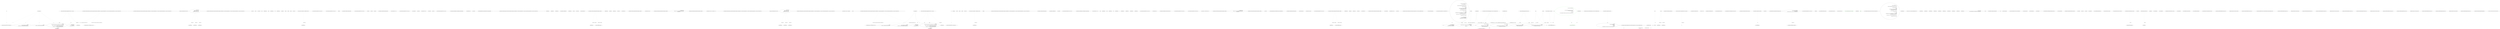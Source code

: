 digraph  {
n78 [label=pt, span=""];
n0 [cluster="CommandLine.Core.ValueMapper.MapValues(System.Collections.Generic.IEnumerable<CommandLine.Core.SpecificationProperty>, System.Collections.Generic.IEnumerable<string>, System.Func<System.Collections.Generic.IEnumerable<string>, System.Type, bool, CSharpx.Maybe<object>>)", label="Entry CommandLine.Core.ValueMapper.MapValues(System.Collections.Generic.IEnumerable<CommandLine.Core.SpecificationProperty>, System.Collections.Generic.IEnumerable<string>, System.Func<System.Collections.Generic.IEnumerable<string>, System.Type, bool, CSharpx.Maybe<object>>)", span="15-15"];
n1 [cluster="CommandLine.Core.ValueMapper.MapValues(System.Collections.Generic.IEnumerable<CommandLine.Core.SpecificationProperty>, System.Collections.Generic.IEnumerable<string>, System.Func<System.Collections.Generic.IEnumerable<string>, System.Type, bool, CSharpx.Maybe<object>>)", label="var propAndErrors = MapValuesImpl(specProps, values, converter)", span="20-20"];
n2 [cluster="CommandLine.Core.ValueMapper.MapValues(System.Collections.Generic.IEnumerable<CommandLine.Core.SpecificationProperty>, System.Collections.Generic.IEnumerable<string>, System.Func<System.Collections.Generic.IEnumerable<string>, System.Type, bool, CSharpx.Maybe<object>>)", label="return Result.Succeed(\r\n                propAndErrors.Select(pe => pe.Item1),\r\n                propAndErrors.Select(pe => pe.Item2)\r\n                    .OfType<Just<Error>>().Select(e => e.Value)\r\n                );", span="22-26"];
n4 [cluster="CommandLine.Core.ValueMapper.MapValuesImpl(System.Collections.Generic.IEnumerable<CommandLine.Core.SpecificationProperty>, System.Collections.Generic.IEnumerable<string>, System.Func<System.Collections.Generic.IEnumerable<string>, System.Type, bool, CSharpx.Maybe<object>>)", label="Entry CommandLine.Core.ValueMapper.MapValuesImpl(System.Collections.Generic.IEnumerable<CommandLine.Core.SpecificationProperty>, System.Collections.Generic.IEnumerable<string>, System.Func<System.Collections.Generic.IEnumerable<string>, System.Type, bool, CSharpx.Maybe<object>>)", span="29-29"];
n3 [cluster="CommandLine.Core.ValueMapper.MapValues(System.Collections.Generic.IEnumerable<CommandLine.Core.SpecificationProperty>, System.Collections.Generic.IEnumerable<string>, System.Func<System.Collections.Generic.IEnumerable<string>, System.Type, bool, CSharpx.Maybe<object>>)", label="Exit CommandLine.Core.ValueMapper.MapValues(System.Collections.Generic.IEnumerable<CommandLine.Core.SpecificationProperty>, System.Collections.Generic.IEnumerable<string>, System.Func<System.Collections.Generic.IEnumerable<string>, System.Type, bool, CSharpx.Maybe<object>>)", span="15-15"];
n5 [cluster="Unk.Select", label="Entry Unk.Select", span=""];
n6 [cluster="Unk.>", label="Entry Unk.>", span=""];
n7 [cluster="Unk.Succeed", label="Entry Unk.Succeed", span=""];
n8 [cluster="lambda expression", label="Entry lambda expression", span="23-23"];
n11 [cluster="lambda expression", label="Entry lambda expression", span="24-24"];
n14 [cluster="lambda expression", label="Entry lambda expression", span="25-25"];
n9 [cluster="lambda expression", label="pe.Item1", span="23-23"];
n10 [cluster="lambda expression", label="Exit lambda expression", span="23-23"];
n12 [cluster="lambda expression", label="pe.Item2", span="24-24"];
n13 [cluster="lambda expression", label="Exit lambda expression", span="24-24"];
n15 [cluster="lambda expression", label="e.Value", span="25-25"];
n16 [cluster="lambda expression", label="Exit lambda expression", span="25-25"];
n17 [cluster="CommandLine.Core.ValueMapper.MapValuesImpl(System.Collections.Generic.IEnumerable<CommandLine.Core.SpecificationProperty>, System.Collections.Generic.IEnumerable<string>, System.Func<System.Collections.Generic.IEnumerable<string>, System.Type, bool, CSharpx.Maybe<object>>)", label="specProps.Empty()", span="34-34"];
n18 [cluster="CommandLine.Core.ValueMapper.MapValuesImpl(System.Collections.Generic.IEnumerable<CommandLine.Core.SpecificationProperty>, System.Collections.Generic.IEnumerable<string>, System.Func<System.Collections.Generic.IEnumerable<string>, System.Type, bool, CSharpx.Maybe<object>>)", label="yield break;", span="36-36"];
n22 [cluster="CommandLine.Core.ValueMapper.MapValuesImpl(System.Collections.Generic.IEnumerable<CommandLine.Core.SpecificationProperty>, System.Collections.Generic.IEnumerable<string>, System.Func<System.Collections.Generic.IEnumerable<string>, System.Type, bool, CSharpx.Maybe<object>>)", label="yield return\r\n                    Tuple.Create(pt, pt.Specification.MakeErrorInCaseOfMinConstraint());", span="42-43"];
n23 [cluster="CommandLine.Core.ValueMapper.MapValuesImpl(System.Collections.Generic.IEnumerable<CommandLine.Core.SpecificationProperty>, System.Collections.Generic.IEnumerable<string>, System.Func<System.Collections.Generic.IEnumerable<string>, System.Type, bool, CSharpx.Maybe<object>>)", label="yield break;", span="44-44"];
n26 [cluster="CommandLine.Core.ValueMapper.MapValuesImpl(System.Collections.Generic.IEnumerable<CommandLine.Core.SpecificationProperty>, System.Collections.Generic.IEnumerable<string>, System.Func<System.Collections.Generic.IEnumerable<string>, System.Type, bool, CSharpx.Maybe<object>>)", label="yield return\r\n                    Tuple.Create<SpecificationProperty, Maybe<Error>>(\r\n                        pt, Maybe.Just<Error>(new SequenceOutOfRangeError(NameInfo.EmptyName)));", span="52-54"];
n27 [cluster="CommandLine.Core.ValueMapper.MapValuesImpl(System.Collections.Generic.IEnumerable<CommandLine.Core.SpecificationProperty>, System.Collections.Generic.IEnumerable<string>, System.Func<System.Collections.Generic.IEnumerable<string>, System.Type, bool, CSharpx.Maybe<object>>)", label="yield break;", span="55-55"];
n28 [cluster="CommandLine.Core.ValueMapper.MapValuesImpl(System.Collections.Generic.IEnumerable<CommandLine.Core.SpecificationProperty>, System.Collections.Generic.IEnumerable<string>, System.Func<System.Collections.Generic.IEnumerable<string>, System.Type, bool, CSharpx.Maybe<object>>)", label="yield return\r\n                converter(taken, pt.Property.PropertyType, pt.Specification.TargetType != TargetType.Sequence)\r\n                    .Return(\r\n                        converted => Tuple.Create(pt.WithValue(Maybe.Just(converted)), Maybe.Nothing<Error>()),\r\n                        Tuple.Create<SpecificationProperty, Maybe<Error>>(\r\n                            pt, Maybe.Just<Error>(new BadFormatConversionError(NameInfo.EmptyName))));", span="58-63"];
n30 [cluster="CommandLine.Core.ValueMapper.MapValuesImpl(System.Collections.Generic.IEnumerable<CommandLine.Core.SpecificationProperty>, System.Collections.Generic.IEnumerable<string>, System.Func<System.Collections.Generic.IEnumerable<string>, System.Type, bool, CSharpx.Maybe<object>>)", label="yield return value;", span="67-67"];
n19 [cluster="CommandLine.Core.ValueMapper.MapValuesImpl(System.Collections.Generic.IEnumerable<CommandLine.Core.SpecificationProperty>, System.Collections.Generic.IEnumerable<string>, System.Func<System.Collections.Generic.IEnumerable<string>, System.Type, bool, CSharpx.Maybe<object>>)", label="var pt = specProps.First()", span="38-38"];
n20 [cluster="CommandLine.Core.ValueMapper.MapValuesImpl(System.Collections.Generic.IEnumerable<CommandLine.Core.SpecificationProperty>, System.Collections.Generic.IEnumerable<string>, System.Func<System.Collections.Generic.IEnumerable<string>, System.Type, bool, CSharpx.Maybe<object>>)", label="var taken = values.Take(pt.Specification.CountOfMaxNumberOfValues().Return(n => n, values.Count()))", span="39-39"];
n24 [cluster="CommandLine.Core.ValueMapper.MapValuesImpl(System.Collections.Generic.IEnumerable<CommandLine.Core.SpecificationProperty>, System.Collections.Generic.IEnumerable<string>, System.Func<System.Collections.Generic.IEnumerable<string>, System.Type, bool, CSharpx.Maybe<object>>)", label="var next = specProps.Skip(1).FirstOrDefault(s => s.Specification.IsValue()).ToMaybe()", span="47-47"];
n25 [cluster="CommandLine.Core.ValueMapper.MapValuesImpl(System.Collections.Generic.IEnumerable<CommandLine.Core.SpecificationProperty>, System.Collections.Generic.IEnumerable<string>, System.Func<System.Collections.Generic.IEnumerable<string>, System.Type, bool, CSharpx.Maybe<object>>)", label="pt.Specification.Max.IsJust()\r\n                && next.IsNothing()\r\n                && values.Skip(taken.Count()).Any()", span="48-50"];
n29 [cluster="CommandLine.Core.ValueMapper.MapValuesImpl(System.Collections.Generic.IEnumerable<CommandLine.Core.SpecificationProperty>, System.Collections.Generic.IEnumerable<string>, System.Func<System.Collections.Generic.IEnumerable<string>, System.Type, bool, CSharpx.Maybe<object>>)", label="MapValuesImpl(specProps.Skip(1), values.Skip(taken.Count()), converter)", span="65-65"];
n32 [cluster="System.Collections.Generic.IEnumerable<TSource>.Empty<TSource>()", label="Entry System.Collections.Generic.IEnumerable<TSource>.Empty<TSource>()", span="31-31"];
n33 [cluster="System.Collections.Generic.IEnumerable<TSource>.First<TSource>()", label="Entry System.Collections.Generic.IEnumerable<TSource>.First<TSource>()", span="0-0"];
n60 [cluster="lambda expression", label="Tuple.Create(pt.WithValue(Maybe.Just(converted)), Maybe.Nothing<Error>())", span="61-61"];
n21 [cluster="CommandLine.Core.ValueMapper.MapValuesImpl(System.Collections.Generic.IEnumerable<CommandLine.Core.SpecificationProperty>, System.Collections.Generic.IEnumerable<string>, System.Func<System.Collections.Generic.IEnumerable<string>, System.Type, bool, CSharpx.Maybe<object>>)", label="taken.Empty()", span="40-40"];
n34 [cluster="CommandLine.Core.Specification.CountOfMaxNumberOfValues()", label="Entry CommandLine.Core.Specification.CountOfMaxNumberOfValues()", span="71-71"];
n35 [cluster="System.Collections.Generic.IEnumerable<TSource>.Count<TSource>()", label="Entry System.Collections.Generic.IEnumerable<TSource>.Count<TSource>()", span="0-0"];
n36 [cluster="Unk.Return", label="Entry Unk.Return", span=""];
n37 [cluster="Unk.Take", label="Entry Unk.Take", span=""];
n52 [cluster="lambda expression", label="Entry lambda expression", span="39-39"];
n38 [cluster="Unk.Empty", label="Entry Unk.Empty", span=""];
n39 [cluster="CommandLine.Core.Specification.MakeErrorInCaseOfMinConstraint()", label="Entry CommandLine.Core.Specification.MakeErrorInCaseOfMinConstraint()", span="87-87"];
n40 [cluster="System.Tuple.Create<T1, T2>(T1, T2)", label="Entry System.Tuple.Create<T1, T2>(T1, T2)", span="0-0"];
n41 [cluster="System.Collections.Generic.IEnumerable<TSource>.Skip<TSource>(int)", label="Entry System.Collections.Generic.IEnumerable<TSource>.Skip<TSource>(int)", span="0-0"];
n42 [cluster="Unk.FirstOrDefault", label="Entry Unk.FirstOrDefault", span=""];
n43 [cluster="Unk.ToMaybe", label="Entry Unk.ToMaybe", span=""];
n55 [cluster="lambda expression", label="Entry lambda expression", span="47-47"];
n44 [cluster="CSharpx.Maybe<T>.IsJust<T>()", label="Entry CSharpx.Maybe<T>.IsJust<T>()", span="326-326"];
n45 [cluster="Unk.IsNothing", label="Entry Unk.IsNothing", span=""];
n46 [cluster="Unk.Count", label="Entry Unk.Count", span=""];
n47 [cluster="System.Collections.Generic.IEnumerable<TSource>.Any<TSource>()", label="Entry System.Collections.Generic.IEnumerable<TSource>.Any<TSource>()", span="0-0"];
n48 [cluster="CommandLine.SequenceOutOfRangeError.SequenceOutOfRangeError(CommandLine.NameInfo)", label="Entry CommandLine.SequenceOutOfRangeError.SequenceOutOfRangeError(CommandLine.NameInfo)", span="360-360"];
n49 [cluster="CSharpx.Maybe.Just<T>(T)", label="Entry CSharpx.Maybe.Just<T>(T)", span="124-124"];
n50 [cluster="Unk.converter", label="Entry Unk.converter", span=""];
n51 [cluster="CommandLine.BadFormatConversionError.BadFormatConversionError(CommandLine.NameInfo)", label="Entry CommandLine.BadFormatConversionError.BadFormatConversionError(CommandLine.NameInfo)", span="349-349"];
n59 [cluster="lambda expression", label="Entry lambda expression", span="61-61"];
n31 [cluster="CommandLine.Core.ValueMapper.MapValuesImpl(System.Collections.Generic.IEnumerable<CommandLine.Core.SpecificationProperty>, System.Collections.Generic.IEnumerable<string>, System.Func<System.Collections.Generic.IEnumerable<string>, System.Type, bool, CSharpx.Maybe<object>>)", label="Exit CommandLine.Core.ValueMapper.MapValuesImpl(System.Collections.Generic.IEnumerable<CommandLine.Core.SpecificationProperty>, System.Collections.Generic.IEnumerable<string>, System.Func<System.Collections.Generic.IEnumerable<string>, System.Type, bool, CSharpx.Maybe<object>>)", span="29-29"];
n53 [cluster="lambda expression", label=n, span="39-39"];
n54 [cluster="lambda expression", label="Exit lambda expression", span="39-39"];
n56 [cluster="lambda expression", label="s.Specification.IsValue()", span="47-47"];
n57 [cluster="lambda expression", label="Exit lambda expression", span="47-47"];
n58 [cluster="CommandLine.Core.Specification.IsValue()", label="Entry CommandLine.Core.Specification.IsValue()", span="15-15"];
n61 [cluster="lambda expression", label="Exit lambda expression", span="61-61"];
n62 [cluster="Unk.Just", label="Entry Unk.Just", span=""];
n63 [cluster="Unk.WithValue", label="Entry Unk.WithValue", span=""];
n64 [cluster="CSharpx.Maybe.Nothing<T>()", label="Entry CSharpx.Maybe.Nothing<T>()", span="116-116"];
n65 [cluster="CommandLine.Core.ValueMapper.CountOfMaxNumberOfValues(CommandLine.Core.Specification)", label="Entry CommandLine.Core.ValueMapper.CountOfMaxNumberOfValues(CommandLine.Core.Specification)", span="71-71"];
n66 [cluster="CommandLine.Core.ValueMapper.CountOfMaxNumberOfValues(CommandLine.Core.Specification)", label="specification.TargetType", span="73-73"];
n70 [cluster="CommandLine.Core.ValueMapper.CountOfMaxNumberOfValues(CommandLine.Core.Specification)", label="specification.Max.IsJust()", span="78-78"];
n71 [cluster="CommandLine.Core.ValueMapper.CountOfMaxNumberOfValues(CommandLine.Core.Specification)", label="return Maybe.Just(specification.Max.FromJust());", span="80-80"];
n67 [cluster="CommandLine.Core.ValueMapper.CountOfMaxNumberOfValues(CommandLine.Core.Specification)", label="TargetType.Scalar", span="75-75"];
n69 [cluster="CommandLine.Core.ValueMapper.CountOfMaxNumberOfValues(CommandLine.Core.Specification)", label="TargetType.Sequence", span="77-77"];
n68 [cluster="CommandLine.Core.ValueMapper.CountOfMaxNumberOfValues(CommandLine.Core.Specification)", label="return Maybe.Just(1);", span="76-76"];
n72 [cluster="CommandLine.Core.ValueMapper.CountOfMaxNumberOfValues(CommandLine.Core.Specification)", label="return Maybe.Nothing<int>();", span="84-84"];
n73 [cluster="CommandLine.Core.ValueMapper.CountOfMaxNumberOfValues(CommandLine.Core.Specification)", label="Exit CommandLine.Core.ValueMapper.CountOfMaxNumberOfValues(CommandLine.Core.Specification)", span="71-71"];
n74 [cluster="CSharpx.Maybe<T>.FromJust<T>()", label="Entry CSharpx.Maybe<T>.FromJust<T>()", span="342-342"];
n75 [cluster="CommandLine.Core.ValueMapper.MakeErrorInCaseOfMinConstraint(CommandLine.Core.Specification)", label="Entry CommandLine.Core.ValueMapper.MakeErrorInCaseOfMinConstraint(CommandLine.Core.Specification)", span="87-87"];
n76 [cluster="CommandLine.Core.ValueMapper.MakeErrorInCaseOfMinConstraint(CommandLine.Core.Specification)", label="return specification.Min.IsJust()\r\n                ? Maybe.Just<Error>(new SequenceOutOfRangeError(NameInfo.EmptyName))\r\n                : Maybe.Nothing<Error>();", span="89-91"];
n77 [cluster="CommandLine.Core.ValueMapper.MakeErrorInCaseOfMinConstraint(CommandLine.Core.Specification)", label="Exit CommandLine.Core.ValueMapper.MakeErrorInCaseOfMinConstraint(CommandLine.Core.Specification)", span="87-87"];
m0_36 [cluster="CSharpx.Maybe<T1>.Return<T1, T2>(System.Func<T1, T2>, T2)", file="InstanceBuilderTests.cs", label="Entry CSharpx.Maybe<T1>.Return<T1, T2>(System.Func<T1, T2>, T2)", span="126-126"];
m0_0 [cluster="CommandLine.Core.ValueMapper.MapValues(System.Collections.Generic.IEnumerable<CommandLine.Core.SpecificationProperty>, System.Collections.Generic.IEnumerable<string>, System.Func<System.Collections.Generic.IEnumerable<string>, System.Type, bool, CSharpx.Maybe<object>>)", file="InstanceBuilderTests.cs", label="Entry CommandLine.Core.ValueMapper.MapValues(System.Collections.Generic.IEnumerable<CommandLine.Core.SpecificationProperty>, System.Collections.Generic.IEnumerable<string>, System.Func<System.Collections.Generic.IEnumerable<string>, System.Type, bool, CSharpx.Maybe<object>>)", span="15-15"];
m0_1 [cluster="CommandLine.Core.ValueMapper.MapValues(System.Collections.Generic.IEnumerable<CommandLine.Core.SpecificationProperty>, System.Collections.Generic.IEnumerable<string>, System.Func<System.Collections.Generic.IEnumerable<string>, System.Type, bool, CSharpx.Maybe<object>>)", file="InstanceBuilderTests.cs", label="var propAndErrors = MapValuesImpl(specProps, values, converter)", span="20-20"];
m0_2 [cluster="CommandLine.Core.ValueMapper.MapValues(System.Collections.Generic.IEnumerable<CommandLine.Core.SpecificationProperty>, System.Collections.Generic.IEnumerable<string>, System.Func<System.Collections.Generic.IEnumerable<string>, System.Type, bool, CSharpx.Maybe<object>>)", file="InstanceBuilderTests.cs", label="return Result.Succeed(\r\n                propAndErrors.Select(pe => pe.Item1),\r\n                propAndErrors.Select(pe => pe.Item2)\r\n                    .OfType<Just<Error>>().Select(e => e.Value)\r\n                );", span="22-26"];
m0_3 [cluster="CommandLine.Core.ValueMapper.MapValues(System.Collections.Generic.IEnumerable<CommandLine.Core.SpecificationProperty>, System.Collections.Generic.IEnumerable<string>, System.Func<System.Collections.Generic.IEnumerable<string>, System.Type, bool, CSharpx.Maybe<object>>)", file="InstanceBuilderTests.cs", label="Exit CommandLine.Core.ValueMapper.MapValues(System.Collections.Generic.IEnumerable<CommandLine.Core.SpecificationProperty>, System.Collections.Generic.IEnumerable<string>, System.Func<System.Collections.Generic.IEnumerable<string>, System.Type, bool, CSharpx.Maybe<object>>)", span="15-15"];
m0_71 [cluster="CSharpx.Maybe<T>.FromJust<T>(System.Exception)", file="InstanceBuilderTests.cs", label="Entry CSharpx.Maybe<T>.FromJust<T>(System.Exception)", span="160-160"];
m0_6 [cluster="Unk.>", file="InstanceBuilderTests.cs", label="Entry Unk.>", span=""];
m0_4 [cluster="CommandLine.Core.ValueMapper.MapValuesImpl(System.Collections.Generic.IEnumerable<CommandLine.Core.SpecificationProperty>, System.Collections.Generic.IEnumerable<string>, System.Func<System.Collections.Generic.IEnumerable<string>, System.Type, bool, CSharpx.Maybe<object>>)", file="InstanceBuilderTests.cs", label="Entry CommandLine.Core.ValueMapper.MapValuesImpl(System.Collections.Generic.IEnumerable<CommandLine.Core.SpecificationProperty>, System.Collections.Generic.IEnumerable<string>, System.Func<System.Collections.Generic.IEnumerable<string>, System.Type, bool, CSharpx.Maybe<object>>)", span="29-29"];
m0_17 [cluster="CommandLine.Core.ValueMapper.MapValuesImpl(System.Collections.Generic.IEnumerable<CommandLine.Core.SpecificationProperty>, System.Collections.Generic.IEnumerable<string>, System.Func<System.Collections.Generic.IEnumerable<string>, System.Type, bool, CSharpx.Maybe<object>>)", file="InstanceBuilderTests.cs", label="specProps.Empty()", span="34-34"];
m0_18 [cluster="CommandLine.Core.ValueMapper.MapValuesImpl(System.Collections.Generic.IEnumerable<CommandLine.Core.SpecificationProperty>, System.Collections.Generic.IEnumerable<string>, System.Func<System.Collections.Generic.IEnumerable<string>, System.Type, bool, CSharpx.Maybe<object>>)", file="InstanceBuilderTests.cs", label="yield break;", span="36-36"];
m0_22 [cluster="CommandLine.Core.ValueMapper.MapValuesImpl(System.Collections.Generic.IEnumerable<CommandLine.Core.SpecificationProperty>, System.Collections.Generic.IEnumerable<string>, System.Func<System.Collections.Generic.IEnumerable<string>, System.Type, bool, CSharpx.Maybe<object>>)", file="InstanceBuilderTests.cs", label="yield return\r\n                    Tuple.Create(pt, pt.Specification.MakeErrorInCaseOfMinConstraint());", span="42-43"];
m0_23 [cluster="CommandLine.Core.ValueMapper.MapValuesImpl(System.Collections.Generic.IEnumerable<CommandLine.Core.SpecificationProperty>, System.Collections.Generic.IEnumerable<string>, System.Func<System.Collections.Generic.IEnumerable<string>, System.Type, bool, CSharpx.Maybe<object>>)", file="InstanceBuilderTests.cs", label="yield break;", span="44-44"];
m0_26 [cluster="CommandLine.Core.ValueMapper.MapValuesImpl(System.Collections.Generic.IEnumerable<CommandLine.Core.SpecificationProperty>, System.Collections.Generic.IEnumerable<string>, System.Func<System.Collections.Generic.IEnumerable<string>, System.Type, bool, CSharpx.Maybe<object>>)", file="InstanceBuilderTests.cs", label="yield return\r\n                    Tuple.Create<SpecificationProperty, Maybe<Error>>(\r\n                        pt, Maybe.Just<Error>(new SequenceOutOfRangeError(NameInfo.EmptyName)));", span="52-54"];
m0_27 [cluster="CommandLine.Core.ValueMapper.MapValuesImpl(System.Collections.Generic.IEnumerable<CommandLine.Core.SpecificationProperty>, System.Collections.Generic.IEnumerable<string>, System.Func<System.Collections.Generic.IEnumerable<string>, System.Type, bool, CSharpx.Maybe<object>>)", file="InstanceBuilderTests.cs", label="yield break;", span="55-55"];
m0_28 [cluster="CommandLine.Core.ValueMapper.MapValuesImpl(System.Collections.Generic.IEnumerable<CommandLine.Core.SpecificationProperty>, System.Collections.Generic.IEnumerable<string>, System.Func<System.Collections.Generic.IEnumerable<string>, System.Type, bool, CSharpx.Maybe<object>>)", file="InstanceBuilderTests.cs", label="yield return\r\n                converter(taken, pt.Property.PropertyType, pt.Specification.TargetType != TargetType.Sequence)\r\n                    .Return(\r\n                        converted => Tuple.Create(pt.WithValue(Maybe.Just(converted)), Maybe.Nothing<Error>()),\r\n                        Tuple.Create<SpecificationProperty, Maybe<Error>>(\r\n                            pt, Maybe.Just<Error>(new BadFormatConversionError(NameInfo.EmptyName))));", span="58-63"];
m0_30 [cluster="CommandLine.Core.ValueMapper.MapValuesImpl(System.Collections.Generic.IEnumerable<CommandLine.Core.SpecificationProperty>, System.Collections.Generic.IEnumerable<string>, System.Func<System.Collections.Generic.IEnumerable<string>, System.Type, bool, CSharpx.Maybe<object>>)", file="InstanceBuilderTests.cs", label="yield return value;", span="67-67"];
m0_19 [cluster="CommandLine.Core.ValueMapper.MapValuesImpl(System.Collections.Generic.IEnumerable<CommandLine.Core.SpecificationProperty>, System.Collections.Generic.IEnumerable<string>, System.Func<System.Collections.Generic.IEnumerable<string>, System.Type, bool, CSharpx.Maybe<object>>)", file="InstanceBuilderTests.cs", label="var pt = specProps.First()", span="38-38"];
m0_20 [cluster="CommandLine.Core.ValueMapper.MapValuesImpl(System.Collections.Generic.IEnumerable<CommandLine.Core.SpecificationProperty>, System.Collections.Generic.IEnumerable<string>, System.Func<System.Collections.Generic.IEnumerable<string>, System.Type, bool, CSharpx.Maybe<object>>)", file="InstanceBuilderTests.cs", label="var taken = values.Take(pt.Specification.CountOfMaxNumberOfValues().Return(n => n, values.Count()))", span="39-39"];
m0_24 [cluster="CommandLine.Core.ValueMapper.MapValuesImpl(System.Collections.Generic.IEnumerable<CommandLine.Core.SpecificationProperty>, System.Collections.Generic.IEnumerable<string>, System.Func<System.Collections.Generic.IEnumerable<string>, System.Type, bool, CSharpx.Maybe<object>>)", file="InstanceBuilderTests.cs", label="var next = specProps.Skip(1).FirstOrDefault(s => s.Specification.IsValue()).ToMaybe()", span="47-47"];
m0_25 [cluster="CommandLine.Core.ValueMapper.MapValuesImpl(System.Collections.Generic.IEnumerable<CommandLine.Core.SpecificationProperty>, System.Collections.Generic.IEnumerable<string>, System.Func<System.Collections.Generic.IEnumerable<string>, System.Type, bool, CSharpx.Maybe<object>>)", file="InstanceBuilderTests.cs", label="pt.Specification.Max.IsJust()\r\n                && next.IsNothing()\r\n                && values.Skip(taken.Count()).Any()", span="48-50"];
m0_29 [cluster="CommandLine.Core.ValueMapper.MapValuesImpl(System.Collections.Generic.IEnumerable<CommandLine.Core.SpecificationProperty>, System.Collections.Generic.IEnumerable<string>, System.Func<System.Collections.Generic.IEnumerable<string>, System.Type, bool, CSharpx.Maybe<object>>)", file="InstanceBuilderTests.cs", label="MapValuesImpl(specProps.Skip(1), values.Skip(taken.Count()), converter)", span="65-65"];
m0_21 [cluster="CommandLine.Core.ValueMapper.MapValuesImpl(System.Collections.Generic.IEnumerable<CommandLine.Core.SpecificationProperty>, System.Collections.Generic.IEnumerable<string>, System.Func<System.Collections.Generic.IEnumerable<string>, System.Type, bool, CSharpx.Maybe<object>>)", file="InstanceBuilderTests.cs", label="taken.Empty()", span="40-40"];
m0_31 [cluster="CommandLine.Core.ValueMapper.MapValuesImpl(System.Collections.Generic.IEnumerable<CommandLine.Core.SpecificationProperty>, System.Collections.Generic.IEnumerable<string>, System.Func<System.Collections.Generic.IEnumerable<string>, System.Type, bool, CSharpx.Maybe<object>>)", file="InstanceBuilderTests.cs", label="Exit CommandLine.Core.ValueMapper.MapValuesImpl(System.Collections.Generic.IEnumerable<CommandLine.Core.SpecificationProperty>, System.Collections.Generic.IEnumerable<string>, System.Func<System.Collections.Generic.IEnumerable<string>, System.Type, bool, CSharpx.Maybe<object>>)", span="29-29"];
m0_34 [cluster="CommandLine.Core.Specification.CountOfMaxNumberOfValues()", file="InstanceBuilderTests.cs", label="Entry CommandLine.Core.Specification.CountOfMaxNumberOfValues()", span="71-71"];
m0_56 [cluster="CommandLine.Core.Specification.IsValue()", file="InstanceBuilderTests.cs", label="Entry CommandLine.Core.Specification.IsValue()", span="15-15"];
m0_42 [cluster="Unk.ToMaybe", file="InstanceBuilderTests.cs", label="Entry Unk.ToMaybe", span=""];
m0_45 [cluster="System.Collections.Generic.IEnumerable<TSource>.Any<TSource>()", file="InstanceBuilderTests.cs", label="Entry System.Collections.Generic.IEnumerable<TSource>.Any<TSource>()", span="0-0"];
m0_46 [cluster="CommandLine.SequenceOutOfRangeError.SequenceOutOfRangeError(CommandLine.NameInfo)", file="InstanceBuilderTests.cs", label="Entry CommandLine.SequenceOutOfRangeError.SequenceOutOfRangeError(CommandLine.NameInfo)", span="335-335"];
m0_39 [cluster="System.Tuple.Create<T1, T2>(T1, T2)", file="InstanceBuilderTests.cs", label="Entry System.Tuple.Create<T1, T2>(T1, T2)", span="0-0"];
m0_57 [cluster="lambda expression", file="InstanceBuilderTests.cs", label="Entry lambda expression", span="61-61"];
m0_8 [cluster="lambda expression", file="InstanceBuilderTests.cs", label="Entry lambda expression", span="23-23"];
m0_11 [cluster="lambda expression", file="InstanceBuilderTests.cs", label="Entry lambda expression", span="24-24"];
m0_14 [cluster="lambda expression", file="InstanceBuilderTests.cs", label="Entry lambda expression", span="25-25"];
m0_9 [cluster="lambda expression", file="InstanceBuilderTests.cs", label="pe.Item1", span="23-23"];
m0_10 [cluster="lambda expression", file="InstanceBuilderTests.cs", label="Exit lambda expression", span="23-23"];
m0_12 [cluster="lambda expression", file="InstanceBuilderTests.cs", label="pe.Item2", span="24-24"];
m0_13 [cluster="lambda expression", file="InstanceBuilderTests.cs", label="Exit lambda expression", span="24-24"];
m0_15 [cluster="lambda expression", file="InstanceBuilderTests.cs", label="e.Value", span="25-25"];
m0_16 [cluster="lambda expression", file="InstanceBuilderTests.cs", label="Exit lambda expression", span="25-25"];
m0_58 [cluster="lambda expression", file="InstanceBuilderTests.cs", label="Tuple.Create(pt.WithValue(Maybe.Just(converted)), Maybe.Nothing<Error>())", span="61-61"];
m0_50 [cluster="lambda expression", file="InstanceBuilderTests.cs", label="Entry lambda expression", span="39-39"];
m0_53 [cluster="lambda expression", file="InstanceBuilderTests.cs", label="Entry lambda expression", span="47-47"];
m0_51 [cluster="lambda expression", file="InstanceBuilderTests.cs", label=n, span="39-39"];
m0_52 [cluster="lambda expression", file="InstanceBuilderTests.cs", label="Exit lambda expression", span="39-39"];
m0_54 [cluster="lambda expression", file="InstanceBuilderTests.cs", label="s.Specification.IsValue()", span="47-47"];
m0_55 [cluster="lambda expression", file="InstanceBuilderTests.cs", label="Exit lambda expression", span="47-47"];
m0_59 [cluster="lambda expression", file="InstanceBuilderTests.cs", label="Exit lambda expression", span="61-61"];
m0_33 [cluster="System.Collections.Generic.IEnumerable<TSource>.First<TSource>()", file="InstanceBuilderTests.cs", label="Entry System.Collections.Generic.IEnumerable<TSource>.First<TSource>()", span="0-0"];
m0_47 [cluster="CSharpx.Maybe.Just<T>(T)", file="InstanceBuilderTests.cs", label="Entry CSharpx.Maybe.Just<T>(T)", span="80-80"];
m0_60 [cluster="CommandLine.Core.SpecificationProperty.WithValue(CSharpx.Maybe<object>)", file="InstanceBuilderTests.cs", label="Entry CommandLine.Core.SpecificationProperty.WithValue(CSharpx.Maybe<object>)", span="18-18"];
m0_40 [cluster="System.Collections.Generic.IEnumerable<TSource>.Skip<TSource>(int)", file="InstanceBuilderTests.cs", label="Entry System.Collections.Generic.IEnumerable<TSource>.Skip<TSource>(int)", span="0-0"];
m0_37 [cluster="System.Collections.Generic.IEnumerable<TSource>.Take<TSource>(int)", file="InstanceBuilderTests.cs", label="Entry System.Collections.Generic.IEnumerable<TSource>.Take<TSource>(int)", span="0-0"];
m0_48 [cluster="System.Func<T1, T2, T3, TResult>.Invoke(T1, T2, T3)", file="InstanceBuilderTests.cs", label="Entry System.Func<T1, T2, T3, TResult>.Invoke(T1, T2, T3)", span="0-0"];
m0_72 [cluster="CommandLine.Core.ValueMapper.MakeErrorInCaseOfMinConstraint(CommandLine.Core.Specification)", file="InstanceBuilderTests.cs", label="Entry CommandLine.Core.ValueMapper.MakeErrorInCaseOfMinConstraint(CommandLine.Core.Specification)", span="87-87"];
m0_73 [cluster="CommandLine.Core.ValueMapper.MakeErrorInCaseOfMinConstraint(CommandLine.Core.Specification)", file="InstanceBuilderTests.cs", label="return specification.Min.IsJust()\r\n                ? Maybe.Just<Error>(new SequenceOutOfRangeError(NameInfo.EmptyName))\r\n                : Maybe.Nothing<Error>();", span="89-91"];
m0_74 [cluster="CommandLine.Core.ValueMapper.MakeErrorInCaseOfMinConstraint(CommandLine.Core.Specification)", file="InstanceBuilderTests.cs", label="Exit CommandLine.Core.ValueMapper.MakeErrorInCaseOfMinConstraint(CommandLine.Core.Specification)", span="87-87"];
m0_5 [cluster="Unk.Select", file="InstanceBuilderTests.cs", label="Entry Unk.Select", span=""];
m0_49 [cluster="CommandLine.BadFormatConversionError.BadFormatConversionError(CommandLine.NameInfo)", file="InstanceBuilderTests.cs", label="Entry CommandLine.BadFormatConversionError.BadFormatConversionError(CommandLine.NameInfo)", span="324-324"];
m0_38 [cluster="CommandLine.Core.Specification.MakeErrorInCaseOfMinConstraint()", file="InstanceBuilderTests.cs", label="Entry CommandLine.Core.Specification.MakeErrorInCaseOfMinConstraint()", span="87-87"];
m0_61 [cluster="CSharpx.Maybe.Nothing<T>()", file="InstanceBuilderTests.cs", label="Entry CSharpx.Maybe.Nothing<T>()", span="75-75"];
m0_44 [cluster="CSharpx.Maybe<T>.IsNothing<T>()", file="InstanceBuilderTests.cs", label="Entry CSharpx.Maybe<T>.IsNothing<T>()", span="170-170"];
m0_35 [cluster="System.Collections.Generic.IEnumerable<TSource>.Count<TSource>()", file="InstanceBuilderTests.cs", label="Entry System.Collections.Generic.IEnumerable<TSource>.Count<TSource>()", span="0-0"];
m0_62 [cluster="CommandLine.Core.ValueMapper.CountOfMaxNumberOfValues(CommandLine.Core.Specification)", file="InstanceBuilderTests.cs", label="Entry CommandLine.Core.ValueMapper.CountOfMaxNumberOfValues(CommandLine.Core.Specification)", span="71-71"];
m0_63 [cluster="CommandLine.Core.ValueMapper.CountOfMaxNumberOfValues(CommandLine.Core.Specification)", file="InstanceBuilderTests.cs", label="specification.TargetType", span="73-73"];
m0_67 [cluster="CommandLine.Core.ValueMapper.CountOfMaxNumberOfValues(CommandLine.Core.Specification)", file="InstanceBuilderTests.cs", label="specification.Max.IsJust()", span="78-78"];
m0_68 [cluster="CommandLine.Core.ValueMapper.CountOfMaxNumberOfValues(CommandLine.Core.Specification)", file="InstanceBuilderTests.cs", label="return Maybe.Just(specification.Max.FromJust());", span="80-80"];
m0_64 [cluster="CommandLine.Core.ValueMapper.CountOfMaxNumberOfValues(CommandLine.Core.Specification)", file="InstanceBuilderTests.cs", label="TargetType.Scalar", span="75-75"];
m0_66 [cluster="CommandLine.Core.ValueMapper.CountOfMaxNumberOfValues(CommandLine.Core.Specification)", file="InstanceBuilderTests.cs", label="TargetType.Sequence", span="77-77"];
m0_65 [cluster="CommandLine.Core.ValueMapper.CountOfMaxNumberOfValues(CommandLine.Core.Specification)", file="InstanceBuilderTests.cs", label="return Maybe.Just(1);", span="76-76"];
m0_69 [cluster="CommandLine.Core.ValueMapper.CountOfMaxNumberOfValues(CommandLine.Core.Specification)", file="InstanceBuilderTests.cs", label="return Maybe.Nothing<int>();", span="84-84"];
m0_70 [cluster="CommandLine.Core.ValueMapper.CountOfMaxNumberOfValues(CommandLine.Core.Specification)", file="InstanceBuilderTests.cs", label="Exit CommandLine.Core.ValueMapper.CountOfMaxNumberOfValues(CommandLine.Core.Specification)", span="71-71"];
m0_41 [cluster="Unk.FirstOrDefault", file="InstanceBuilderTests.cs", label="Entry Unk.FirstOrDefault", span=""];
m0_43 [cluster="CSharpx.Maybe<T>.IsJust<T>()", file="InstanceBuilderTests.cs", label="Entry CSharpx.Maybe<T>.IsJust<T>()", span="175-175"];
m0_7 [cluster="Unk.Succeed", file="InstanceBuilderTests.cs", label="Entry Unk.Succeed", span=""];
m0_75 [file="InstanceBuilderTests.cs", label=pt, span=""];
m1_9 [cluster="CommandLine.Core.TypeConverter.ChangeTypeSequence(System.Collections.Generic.IEnumerable<string>, System.Type, System.Globalization.CultureInfo)", file="Specification.cs", label="Exit CommandLine.Core.TypeConverter.ChangeTypeSequence(System.Collections.Generic.IEnumerable<string>, System.Type, System.Globalization.CultureInfo)", span="20-20"];
m1_10 [cluster="System.Type.GetGenericArguments()", file="Specification.cs", label="Entry System.Type.GetGenericArguments()", span="0-0"];
m1_11 [cluster="System.Collections.Generic.IEnumerable<TSource>.SingleOrDefault<TSource>()", file="Specification.cs", label="Entry System.Collections.Generic.IEnumerable<TSource>.SingleOrDefault<TSource>()", span="0-0"];
m1_35 [cluster="CommandLine.Core.TypeConverter.ChangeTypeScalarImpl(string, System.Type, System.Globalization.CultureInfo)", file="Specification.cs", label="Entry CommandLine.Core.TypeConverter.ChangeTypeScalarImpl(string, System.Type, System.Globalization.CultureInfo)", span="44-44"];
m1_45 [cluster="CommandLine.Core.TypeConverter.ChangeTypeScalarImpl(string, System.Type, System.Globalization.CultureInfo)", color=green, community=0, file="Specification.cs", label="Func<string, object> makeType = input =>\r\n            {\r\n                try\r\n                {\r\n                    var ctor = conversionType.GetConstructor(new[] { typeof(string) });\r\n                    return ctor.Invoke(new object[] { input });\r\n                }\r\n                catch (Exception)\r\n                {\r\n                    throw new FormatException(''Destination conversion type must have a constructor that accepts a string.'');\r\n                }\r\n            }", prediction=0, span="76-87"];
m1_44 [cluster="CommandLine.Core.TypeConverter.ChangeTypeScalarImpl(string, System.Type, System.Globalization.CultureInfo)", file="Specification.cs", label="Func<string, object> changeType = input =>\r\n            {\r\n                Func<object> safeChangeType = () =>\r\n                {\r\n                    var isFsOption = ReflectionHelper.IsFSharpOptionType(conversionType);\r\n\r\n                    Func<Type> getUnderlyingType =\r\n                        () =>\r\n                            isFsOption\r\n                                ? FSharpOptionHelper.GetUnderlyingType(conversionType)\r\n                                : Nullable.GetUnderlyingType(conversionType);\r\n\r\n                    var type = getUnderlyingType() ?? conversionType;\r\n\r\n                    Func<object> withValue =\r\n                        () =>\r\n                            isFsOption\r\n                                ? FSharpOptionHelper.Some(type, Convert.ChangeType(input, type, conversionCulture))\r\n                                : Convert.ChangeType(input, type, conversionCulture);\r\n\r\n                    Func<object> empty = () => isFsOption ? FSharpOptionHelper.None(type) : null;\r\n\r\n                    return (input == null) ? empty() : withValue();\r\n                };\r\n\r\n                return input.IsBooleanString()\r\n                    ? input.ToBoolean() : conversionType.IsEnum\r\n                        ? input.ToEnum(conversionType) : safeChangeType();\r\n            }", span="46-74"];
m1_46 [cluster="CommandLine.Core.TypeConverter.ChangeTypeScalarImpl(string, System.Type, System.Globalization.CultureInfo)", file="Specification.cs", label="return Either.Protect(\r\n                conversionType.IsPrimitiveEx() || ReflectionHelper.IsFSharpOptionType(conversionType)\r\n                    ? changeType\r\n                    : makeType, value);", span="89-92"];
m1_47 [cluster="CommandLine.Core.TypeConverter.ChangeTypeScalarImpl(string, System.Type, System.Globalization.CultureInfo)", file="Specification.cs", label="Exit CommandLine.Core.TypeConverter.ChangeTypeScalarImpl(string, System.Type, System.Globalization.CultureInfo)", span="44-44"];
m1_4 [cluster="CommandLine.Utils.StringExtensions.IsNumeric(string)", file="Specification.cs", label="Entry CommandLine.Utils.StringExtensions.IsNumeric(string)", span="44-44"];
m1_31 [cluster="CommandLine.Utils.StringExtensions.IsLineTerminator(char)", file="Specification.cs", label="'\x2029'", span="84-84"];
m1_32 [cluster="CommandLine.Utils.StringExtensions.IsLineTerminator(char)", file="Specification.cs", label="return true;", span="85-85"];
m1_33 [cluster="CommandLine.Utils.StringExtensions.IsLineTerminator(char)", file="Specification.cs", label="return false;", span="88-88"];
m1_34 [cluster="CommandLine.Utils.StringExtensions.IsLineTerminator(char)", file="Specification.cs", label="Exit CommandLine.Utils.StringExtensions.IsLineTerminator(char)", span="77-77"];
m1_5 [cluster="CommandLine.Core.TypeConverter.ChangeTypeSequence(System.Collections.Generic.IEnumerable<string>, System.Type, System.Globalization.CultureInfo)", file="Specification.cs", label="Entry CommandLine.Core.TypeConverter.ChangeTypeSequence(System.Collections.Generic.IEnumerable<string>, System.Type, System.Globalization.CultureInfo)", span="20-20"];
m1_6 [cluster="CommandLine.Core.TypeConverter.ChangeTypeSequence(System.Collections.Generic.IEnumerable<string>, System.Type, System.Globalization.CultureInfo)", file="Specification.cs", label="var type =\r\n                conversionType.GetGenericArguments()\r\n                              .SingleOrDefault()\r\n                              .ToMaybe()\r\n                              .FromJust(\r\n                                  new ApplicationException(''Non scalar properties should be sequence of type IEnumerable<T>.''))", span="22-27"];
m1_7 [cluster="CommandLine.Core.TypeConverter.ChangeTypeSequence(System.Collections.Generic.IEnumerable<string>, System.Type, System.Globalization.CultureInfo)", file="Specification.cs", label="var converted = values.Select(value => ChangeTypeScalar(value, type, conversionCulture))", span="29-29"];
m1_0 [cluster="CommandLine.Utils.StringExtensions.Spaces(int)", file="Specification.cs", label="Entry CommandLine.Utils.StringExtensions.Spaces(int)", span="39-39"];
m1_1 [cluster="CommandLine.Utils.StringExtensions.Spaces(int)", file="Specification.cs", label="return new string(' ', value);", span="41-41"];
m1_2 [cluster="CommandLine.Utils.StringExtensions.Spaces(int)", file="Specification.cs", label="Exit CommandLine.Utils.StringExtensions.Spaces(int)", span="39-39"];
m1_101 [cluster="System.Enum.IsDefined(System.Type, object)", file="Specification.cs", label="Entry System.Enum.IsDefined(System.Type, object)", span="0-0"];
m1_76 [cluster="CommandLine.Infrastructure.FSharpOptionHelper.Some(System.Type, object)", file="Specification.cs", label="Entry CommandLine.Infrastructure.FSharpOptionHelper.Some(System.Type, object)", span="14-14"];
m1_13 [cluster="CommandLine.Utils.StringExtensions.FormatLocal(string, params object[])", file="Specification.cs", label="Entry CommandLine.Utils.StringExtensions.FormatLocal(string, params object[])", span="55-55"];
m1_16 [cluster="CommandLine.Utils.StringExtensions.IsWhiteSpace(char)", file="Specification.cs", label="Entry CommandLine.Utils.StringExtensions.IsWhiteSpace(char)", span="60-60"];
m1_12 [cluster="T.ToMaybe<T>()", file="Specification.cs", label="Entry T.ToMaybe<T>()", span="249-249"];
m1_70 [cluster="CommandLine.Infrastructure.FSharpOptionHelper.GetUnderlyingType(System.Type)", file="Specification.cs", label="Entry CommandLine.Infrastructure.FSharpOptionHelper.GetUnderlyingType(System.Type)", span="8-8"];
m1_8 [cluster="CommandLine.Core.TypeConverter.ChangeTypeSequence(System.Collections.Generic.IEnumerable<string>, System.Type, System.Globalization.CultureInfo)", file="Specification.cs", label="return converted.Any(a => a.MatchNothing())\r\n                ? Maybe.Nothing<object>()\r\n                : Maybe.Just(converted.Select(c => ((Just<object>)c).Value).ToUntypedArray(type));", span="31-33"];
m1_3 [cluster="System.Collections.Generic.IEnumerable<TSource>.Single<TSource>()", file="Specification.cs", label="Entry System.Collections.Generic.IEnumerable<TSource>.Single<TSource>()", span="0-0"];
m1_25 [cluster="lambda expression", file="Specification.cs", label="a.MatchNothing()", span="31-31"];
m1_71 [cluster="System.Nullable.GetUnderlyingType(System.Type)", file="Specification.cs", label="Entry System.Nullable.GetUnderlyingType(System.Type)", span="0-0"];
m1_99 [cluster="System.Enum.Parse(System.Type, string)", file="Specification.cs", label="Entry System.Enum.Parse(System.Type, string)", span="0-0"];
m1_58 [cluster="System.Func<TResult>.Invoke()", file="Specification.cs", label="Entry System.Func<TResult>.Invoke()", span="0-0"];
m1_83 [cluster="lambda expression", color=green, community=0, file="Specification.cs", label="return ctor.Invoke(new object[] { input });", prediction=0, span="81-81"];
m1_82 [cluster="lambda expression", color=green, community=0, file="Specification.cs", label="var ctor = conversionType.GetConstructor(new[] { typeof(string) })", prediction=2, span="80-80"];
m1_81 [cluster="lambda expression", file="Specification.cs", label="Entry lambda expression", span="76-87"];
m1_86 [cluster="lambda expression", file="Specification.cs", label="Exit lambda expression", span="76-87"];
m1_84 [cluster="lambda expression", color=green, community=0, file="Specification.cs", label=Exception, prediction=3, span="83-83"];
m1_85 [cluster="lambda expression", file="Specification.cs", label="throw new FormatException(''Destination conversion type must have a constructor that accepts a string.'');", span="85-85"];
m1_52 [cluster="lambda expression", file="Specification.cs", label="Func<object> safeChangeType = () =>\r\n                {\r\n                    var isFsOption = ReflectionHelper.IsFSharpOptionType(conversionType);\r\n\r\n                    Func<Type> getUnderlyingType =\r\n                        () =>\r\n                            isFsOption\r\n                                ? FSharpOptionHelper.GetUnderlyingType(conversionType)\r\n                                : Nullable.GetUnderlyingType(conversionType);\r\n\r\n                    var type = getUnderlyingType() ?? conversionType;\r\n\r\n                    Func<object> withValue =\r\n                        () =>\r\n                            isFsOption\r\n                                ? FSharpOptionHelper.Some(type, Convert.ChangeType(input, type, conversionCulture))\r\n                                : Convert.ChangeType(input, type, conversionCulture);\r\n\r\n                    Func<object> empty = () => isFsOption ? FSharpOptionHelper.None(type) : null;\r\n\r\n                    return (input == null) ? empty() : withValue();\r\n                }", span="48-69"];
m1_60 [cluster="lambda expression", file="Specification.cs", label="var isFsOption = ReflectionHelper.IsFSharpOptionType(conversionType)", span="50-50"];
m1_61 [cluster="lambda expression", file="Specification.cs", label="Func<Type> getUnderlyingType =\r\n                        () =>\r\n                            isFsOption\r\n                                ? FSharpOptionHelper.GetUnderlyingType(conversionType)\r\n                                : Nullable.GetUnderlyingType(conversionType)", span="52-56"];
m1_68 [cluster="lambda expression", file="Specification.cs", label="isFsOption\r\n                                ? FSharpOptionHelper.GetUnderlyingType(conversionType)\r\n                                : Nullable.GetUnderlyingType(conversionType)", span="54-56"];
m1_62 [cluster="lambda expression", file="Specification.cs", label="var type = getUnderlyingType() ?? conversionType", span="58-58"];
m1_63 [cluster="lambda expression", file="Specification.cs", label="Func<object> withValue =\r\n                        () =>\r\n                            isFsOption\r\n                                ? FSharpOptionHelper.Some(type, Convert.ChangeType(input, type, conversionCulture))\r\n                                : Convert.ChangeType(input, type, conversionCulture)", span="60-64"];
m1_73 [cluster="lambda expression", file="Specification.cs", label="isFsOption\r\n                                ? FSharpOptionHelper.Some(type, Convert.ChangeType(input, type, conversionCulture))\r\n                                : Convert.ChangeType(input, type, conversionCulture)", span="62-64"];
m1_53 [cluster="lambda expression", file="Specification.cs", label="return input.IsBooleanString()\r\n                    ? input.ToBoolean() : conversionType.IsEnum\r\n                        ? input.ToEnum(conversionType) : safeChangeType();", span="71-73"];
m1_65 [cluster="lambda expression", file="Specification.cs", label="return (input == null) ? empty() : withValue();", span="68-68"];
m1_51 [cluster="lambda expression", file="Specification.cs", label="Entry lambda expression", span="46-74"];
m1_59 [cluster="lambda expression", file="Specification.cs", label="Entry lambda expression", span="48-69"];
m1_64 [cluster="lambda expression", file="Specification.cs", label="Func<object> empty = () => isFsOption ? FSharpOptionHelper.None(type) : null", span="66-66"];
m1_78 [cluster="lambda expression", file="Specification.cs", label="isFsOption ? FSharpOptionHelper.None(type) : null", span="66-66"];
m1_67 [cluster="lambda expression", file="Specification.cs", label="Entry lambda expression", span="53-56"];
m1_69 [cluster="lambda expression", file="Specification.cs", label="Exit lambda expression", span="53-56"];
m1_72 [cluster="lambda expression", file="Specification.cs", label="Entry lambda expression", span="61-64"];
m1_74 [cluster="lambda expression", file="Specification.cs", label="Exit lambda expression", span="61-64"];
m1_54 [cluster="lambda expression", file="Specification.cs", label="Exit lambda expression", span="46-74"];
m1_66 [cluster="lambda expression", file="Specification.cs", label="Exit lambda expression", span="48-69"];
m1_38 [cluster="lambda expression", file="Specification.cs", label="Entry lambda expression", span="39-39"];
m1_40 [cluster="lambda expression", file="Specification.cs", label="Entry lambda expression", span="39-40"];
m1_77 [cluster="lambda expression", file="Specification.cs", label="Entry lambda expression", span="66-66"];
m1_79 [cluster="lambda expression", file="Specification.cs", label="Exit lambda expression", span="66-66"];
m1_39 [cluster="lambda expression", file="Specification.cs", label="Exit lambda expression", span="39-39"];
m1_42 [cluster="lambda expression", file="Specification.cs", label="Exit lambda expression", span="39-40"];
m1_41 [cluster="lambda expression", file="Specification.cs", label="e.RethrowWhenAbsentIn(\r\n                new[] { typeof(InvalidCastException), typeof(FormatException), typeof(OverflowException) })", span="39-40"];
m1_21 [cluster="CommandLine.Utils.StringExtensions.IsWhiteSpace(char)", file="Specification.cs", label="'\t'", span="68-68"];
m1_20 [cluster="CommandLine.Utils.StringExtensions.IsWhiteSpace(char)", file="Specification.cs", label="' '", span="67-67"];
m1_22 [cluster="CommandLine.Utils.StringExtensions.IsWhiteSpace(char)", file="Specification.cs", label="return true;", span="69-69"];
m1_24 [cluster="CommandLine.Utils.StringExtensions.IsWhiteSpace(char)", file="Specification.cs", label="Exit CommandLine.Utils.StringExtensions.IsWhiteSpace(char)", span="60-60"];
m1_26 [cluster="CommandLine.Utils.StringExtensions.IsLineTerminator(char)", file="Specification.cs", label="Entry CommandLine.Utils.StringExtensions.IsLineTerminator(char)", span="77-77"];
m1_29 [cluster="CommandLine.Utils.StringExtensions.IsLineTerminator(char)", file="Specification.cs", label="'\xA'", span="82-82"];
m1_30 [cluster="CommandLine.Utils.StringExtensions.IsLineTerminator(char)", file="Specification.cs", label="'\x2028'", span="83-83"];
m1_43 [cluster="Unk.RethrowWhenAbsentIn", file="Specification.cs", label="Entry Unk.RethrowWhenAbsentIn", span=""];
m1_75 [cluster="System.Convert.ChangeType(object, System.Type, System.IFormatProvider)", file="Specification.cs", label="Entry System.Convert.ChangeType(object, System.Type, System.IFormatProvider)", span="0-0"];
m1_57 [cluster="string.ToEnum(System.Type)", file="Specification.cs", label="Entry string.ToEnum(System.Type)", span="95-95"];
m1_17 [cluster="CSharpx.Maybe.Nothing<T>()", file="Specification.cs", label="Entry CSharpx.Maybe.Nothing<T>()", span="116-116"];
m1_23 [cluster="Unk.ChangeTypeScalar", file="Specification.cs", label="Entry Unk.ChangeTypeScalar", span=""];
m1_18 [cluster="Unk.ToUntypedArray", file="Specification.cs", label="Entry Unk.ToUntypedArray", span=""];
m1_19 [cluster="CommandLine.Utils.StringExtensions.IsWhiteSpace(char)", file="Specification.cs", label="'\v'", span="66-66"];
m1_49 [cluster="CommandLine.Infrastructure.ReflectionHelper.IsFSharpOptionType(System.Type)", file="Specification.cs", label="Entry CommandLine.Infrastructure.ReflectionHelper.IsFSharpOptionType(System.Type)", span="35-35"];
m1_48 [cluster="System.Type.IsPrimitiveEx()", file="Specification.cs", label="Entry System.Type.IsPrimitiveEx()", span="209-209"];
m1_15 [cluster="CommandLine.Utils.StringExtensions.FormatLocal(string, params object[])", file="Specification.cs", label="Exit CommandLine.Utils.StringExtensions.FormatLocal(string, params object[])", span="55-55"];
m1_37 [cluster="Unk.OfEither", file="Specification.cs", label="Entry Unk.OfEither", span=""];
m1_50 [cluster="Unk.Protect", file="Specification.cs", label="Entry Unk.Protect", span=""];
m1_36 [cluster="Unk.Match", file="Specification.cs", label="Entry Unk.Match", span=""];
m1_56 [cluster="string.ToBoolean()", file="Specification.cs", label="Entry string.ToBoolean()", span="61-61"];
m1_89 [cluster="System.FormatException.FormatException(string)", file="Specification.cs", label="Entry System.FormatException.FormatException(string)", span="0-0"];
m1_87 [cluster="System.Type.GetConstructor(System.Type[])", file="Specification.cs", label="Entry System.Type.GetConstructor(System.Type[])", span="0-0"];
m1_14 [cluster="CommandLine.Utils.StringExtensions.FormatLocal(string, params object[])", file="Specification.cs", label="return string.Format(CultureInfo.CurrentCulture, value, arguments);", span="57-57"];
m1_90 [cluster="CommandLine.Core.TypeConverter.ToEnum(string, System.Type)", file="Specification.cs", label="Entry CommandLine.Core.TypeConverter.ToEnum(string, System.Type)", span="95-95"];
m1_91 [cluster="CommandLine.Core.TypeConverter.ToEnum(string, System.Type)", file="Specification.cs", label="object parsedValue", span="97-97"];
m1_92 [cluster="CommandLine.Core.TypeConverter.ToEnum(string, System.Type)", file="Specification.cs", label="parsedValue = Enum.Parse(conversionType, value)", span="100-100"];
m1_95 [cluster="CommandLine.Core.TypeConverter.ToEnum(string, System.Type)", file="Specification.cs", label="Enum.IsDefined(conversionType, parsedValue)", span="106-106"];
m1_93 [cluster="CommandLine.Core.TypeConverter.ToEnum(string, System.Type)", file="Specification.cs", label=ArgumentException, span="102-102"];
m1_96 [cluster="CommandLine.Core.TypeConverter.ToEnum(string, System.Type)", file="Specification.cs", label="return parsedValue;", span="108-108"];
m1_94 [cluster="CommandLine.Core.TypeConverter.ToEnum(string, System.Type)", file="Specification.cs", label="throw new FormatException();", span="104-104"];
m1_97 [cluster="CommandLine.Core.TypeConverter.ToEnum(string, System.Type)", file="Specification.cs", label="throw new FormatException();", span="110-110"];
m1_98 [cluster="CommandLine.Core.TypeConverter.ToEnum(string, System.Type)", file="Specification.cs", label="Exit CommandLine.Core.TypeConverter.ToEnum(string, System.Type)", span="95-95"];
m1_55 [cluster="string.IsBooleanString()", file="Specification.cs", label="Entry string.IsBooleanString()", span="55-55"];
m1_88 [cluster="System.Reflection.ConstructorInfo.Invoke(object[])", file="Specification.cs", label="Entry System.Reflection.ConstructorInfo.Invoke(object[])", span="0-0"];
m1_100 [cluster="System.FormatException.FormatException()", file="Specification.cs", label="Entry System.FormatException.FormatException()", span="0-0"];
m1_80 [cluster="CommandLine.Infrastructure.FSharpOptionHelper.None(System.Type)", file="Specification.cs", label="Entry CommandLine.Infrastructure.FSharpOptionHelper.None(System.Type)", span="22-22"];
m1_104 [file="Specification.cs", label="System.Type", span=""];
m1_105 [file="Specification.cs", label="System.Globalization.CultureInfo", span=""];
m1_107 [file="Specification.cs", label=isFsOption, span=""];
m1_106 [file="Specification.cs", label=string, span=""];
m1_108 [file="Specification.cs", label=type, span=""];
m1_102 [file="Specification.cs", label="System.Globalization.CultureInfo", span=""];
m1_103 [file="Specification.cs", label=type, span=""];
m2_12 [cluster="Humanizer.Tests.Localisation.ar.DateHumanizeTests.MonthsAgo(int, string)", file="SpecificationExtensions.cs", label="Entry Humanizer.Tests.Localisation.ar.DateHumanizeTests.MonthsAgo(int, string)", span="45-45"];
m2_13 [cluster="Humanizer.Tests.Localisation.ar.DateHumanizeTests.MonthsAgo(int, string)", file="SpecificationExtensions.cs", label="DateHumanize.Verify(expected, months, TimeUnit.Month, Tense.Past)", span="47-47"];
m2_14 [cluster="Humanizer.Tests.Localisation.ar.DateHumanizeTests.MonthsAgo(int, string)", file="SpecificationExtensions.cs", label="Exit Humanizer.Tests.Localisation.ar.DateHumanizeTests.MonthsAgo(int, string)", span="45-45"];
m2_5 [cluster="Humanizer.Tests.DateHumanize.Verify(string, int, Humanizer.Localisation.TimeUnit, Humanizer.Localisation.Tense, double?)", file="SpecificationExtensions.cs", label="Entry Humanizer.Tests.DateHumanize.Verify(string, int, Humanizer.Localisation.TimeUnit, Humanizer.Localisation.Tense, double?)", span="29-29"];
m2_2 [cluster="Humanizer.Tests.Localisation.ar.DateHumanizeTests.DaysAgo(int, string)", file="SpecificationExtensions.cs", label="Entry Humanizer.Tests.Localisation.ar.DateHumanizeTests.DaysAgo(int, string)", span="15-15"];
m2_3 [cluster="Humanizer.Tests.Localisation.ar.DateHumanizeTests.DaysAgo(int, string)", file="SpecificationExtensions.cs", label="DateHumanize.Verify(expected, days, TimeUnit.Day, Tense.Past)", span="17-17"];
m2_4 [cluster="Humanizer.Tests.Localisation.ar.DateHumanizeTests.DaysAgo(int, string)", file="SpecificationExtensions.cs", label="Exit Humanizer.Tests.Localisation.ar.DateHumanizeTests.DaysAgo(int, string)", span="15-15"];
m2_15 [cluster="Humanizer.Tests.Localisation.ar.DateHumanizeTests.SecondsAgo(int, string)", file="SpecificationExtensions.cs", label="Entry Humanizer.Tests.Localisation.ar.DateHumanizeTests.SecondsAgo(int, string)", span="55-55"];
m2_16 [cluster="Humanizer.Tests.Localisation.ar.DateHumanizeTests.SecondsAgo(int, string)", file="SpecificationExtensions.cs", label="DateHumanize.Verify(expected, seconds, TimeUnit.Second, Tense.Past)", span="57-57"];
m2_17 [cluster="Humanizer.Tests.Localisation.ar.DateHumanizeTests.SecondsAgo(int, string)", file="SpecificationExtensions.cs", label="Exit Humanizer.Tests.Localisation.ar.DateHumanizeTests.SecondsAgo(int, string)", span="55-55"];
m2_9 [cluster="Humanizer.Tests.Localisation.ar.DateHumanizeTests.MinutesAgo(int, string)", file="SpecificationExtensions.cs", label="Entry Humanizer.Tests.Localisation.ar.DateHumanizeTests.MinutesAgo(int, string)", span="35-35"];
m2_10 [cluster="Humanizer.Tests.Localisation.ar.DateHumanizeTests.MinutesAgo(int, string)", file="SpecificationExtensions.cs", label="DateHumanize.Verify(expected, minutes, TimeUnit.Minute, Tense.Past)", span="37-37"];
m2_11 [cluster="Humanizer.Tests.Localisation.ar.DateHumanizeTests.MinutesAgo(int, string)", file="SpecificationExtensions.cs", label="Exit Humanizer.Tests.Localisation.ar.DateHumanizeTests.MinutesAgo(int, string)", span="35-35"];
m2_6 [cluster="Humanizer.Tests.Localisation.ar.DateHumanizeTests.HoursAgo(int, string)", file="SpecificationExtensions.cs", label="Entry Humanizer.Tests.Localisation.ar.DateHumanizeTests.HoursAgo(int, string)", span="25-25"];
m2_7 [cluster="Humanizer.Tests.Localisation.ar.DateHumanizeTests.HoursAgo(int, string)", file="SpecificationExtensions.cs", label="DateHumanize.Verify(expected, hours, TimeUnit.Hour, Tense.Past)", span="27-27"];
m2_8 [cluster="Humanizer.Tests.Localisation.ar.DateHumanizeTests.HoursAgo(int, string)", file="SpecificationExtensions.cs", label="Exit Humanizer.Tests.Localisation.ar.DateHumanizeTests.HoursAgo(int, string)", span="25-25"];
m2_18 [cluster="Humanizer.Tests.Localisation.ar.DateHumanizeTests.YearsAgo(int, string)", file="SpecificationExtensions.cs", label="Entry Humanizer.Tests.Localisation.ar.DateHumanizeTests.YearsAgo(int, string)", span="65-65"];
m2_19 [cluster="Humanizer.Tests.Localisation.ar.DateHumanizeTests.YearsAgo(int, string)", file="SpecificationExtensions.cs", label="DateHumanize.Verify(expected, years, TimeUnit.Year, Tense.Past)", span="67-67"];
m2_20 [cluster="Humanizer.Tests.Localisation.ar.DateHumanizeTests.YearsAgo(int, string)", file="SpecificationExtensions.cs", label="Exit Humanizer.Tests.Localisation.ar.DateHumanizeTests.YearsAgo(int, string)", span="65-65"];
m2_0 [cluster="Humanizer.Tests.Localisation.ar.DateHumanizeTests.DateHumanizeTests()", file="SpecificationExtensions.cs", label="Entry Humanizer.Tests.Localisation.ar.DateHumanizeTests.DateHumanizeTests()", span="7-7"];
m2_1 [cluster="Humanizer.Tests.Localisation.ar.DateHumanizeTests.DateHumanizeTests()", file="SpecificationExtensions.cs", label="Exit Humanizer.Tests.Localisation.ar.DateHumanizeTests.DateHumanizeTests()", span="7-7"];
n78 -> n60  [color=darkseagreen4, key=1, label=pt, style=dashed];
n2 -> n8  [color=darkseagreen4, key=1, label="lambda expression", style=dashed];
n2 -> n11  [color=darkseagreen4, key=1, label="lambda expression", style=dashed];
n2 -> n14  [color=darkseagreen4, key=1, label="lambda expression", style=dashed];
n4 -> n25  [color=darkseagreen4, key=1, label="System.Collections.Generic.IEnumerable<string>", style=dashed];
n4 -> n29  [color=darkseagreen4, key=1, label="System.Collections.Generic.IEnumerable<CommandLine.Core.SpecificationProperty>", style=dashed];
n28 -> n59  [color=darkseagreen4, key=1, label="lambda expression", style=dashed];
n19 -> n22  [color=darkseagreen4, key=1, label=pt, style=dashed];
n19 -> n25  [color=darkseagreen4, key=1, label=pt, style=dashed];
n19 -> n26  [color=darkseagreen4, key=1, label=pt, style=dashed];
n19 -> n28  [color=darkseagreen4, key=1, label=pt, style=dashed];
n19 -> n60  [color=darkseagreen4, key=1, label=pt, style=dashed];
n20 -> n52  [color=darkseagreen4, key=1, label="lambda expression", style=dashed];
n20 -> n25  [color=darkseagreen4, key=1, label=taken, style=dashed];
n20 -> n28  [color=darkseagreen4, key=1, label=taken, style=dashed];
n20 -> n29  [color=darkseagreen4, key=1, label=taken, style=dashed];
n24 -> n55  [color=darkseagreen4, key=1, label="lambda expression", style=dashed];
n65 -> n70  [color=darkseagreen4, key=1, label="CommandLine.Core.Specification", style=dashed];
n65 -> n71  [color=darkseagreen4, key=1, label="CommandLine.Core.Specification", style=dashed];
m0_2 -> m0_8  [color=darkseagreen4, key=1, label="lambda expression", style=dashed];
m0_2 -> m0_11  [color=darkseagreen4, key=1, label="lambda expression", style=dashed];
m0_2 -> m0_14  [color=darkseagreen4, key=1, label="lambda expression", style=dashed];
m0_4 -> m0_25  [color=darkseagreen4, key=1, label="System.Collections.Generic.IEnumerable<string>", style=dashed];
m0_4 -> m0_29  [color=darkseagreen4, key=1, label="System.Collections.Generic.IEnumerable<CommandLine.Core.SpecificationProperty>", style=dashed];
m0_28 -> m0_57  [color=darkseagreen4, key=1, label="lambda expression", style=dashed];
m0_19 -> m0_22  [color=darkseagreen4, key=1, label=pt, style=dashed];
m0_19 -> m0_25  [color=darkseagreen4, key=1, label=pt, style=dashed];
m0_19 -> m0_26  [color=darkseagreen4, key=1, label=pt, style=dashed];
m0_19 -> m0_28  [color=darkseagreen4, key=1, label=pt, style=dashed];
m0_19 -> m0_58  [color=darkseagreen4, key=1, label=pt, style=dashed];
m0_20 -> m0_50  [color=darkseagreen4, key=1, label="lambda expression", style=dashed];
m0_20 -> m0_25  [color=darkseagreen4, key=1, label=taken, style=dashed];
m0_20 -> m0_28  [color=darkseagreen4, key=1, label=taken, style=dashed];
m0_20 -> m0_29  [color=darkseagreen4, key=1, label=taken, style=dashed];
m0_24 -> m0_53  [color=darkseagreen4, key=1, label="lambda expression", style=dashed];
m0_62 -> m0_67  [color=darkseagreen4, key=1, label="CommandLine.Core.Specification", style=dashed];
m0_62 -> m0_68  [color=darkseagreen4, key=1, label="CommandLine.Core.Specification", style=dashed];
m0_75 -> m0_58  [color=darkseagreen4, key=1, label=pt, style=dashed];
m1_35 -> m1_61  [color=darkseagreen4, key=1, label="System.Type", style=dashed];
m1_35 -> m1_68  [color=darkseagreen4, key=1, label="System.Type", style=dashed];
m1_35 -> m1_63  [color=darkseagreen4, key=1, label="System.Globalization.CultureInfo", style=dashed];
m1_35 -> m1_73  [color=darkseagreen4, key=1, label="System.Globalization.CultureInfo", style=dashed];
m1_35 -> m1_53  [color=darkseagreen4, key=1, label="System.Type", style=dashed];
m1_35 -> m1_46  [color=darkseagreen4, key=1, label=string, style=dashed];
m1_45 -> m1_83  [color=green, key=1, label=string, style=dashed];
m1_44 -> m1_63  [color=darkseagreen4, key=1, label=string, style=dashed];
m1_44 -> m1_73  [color=darkseagreen4, key=1, label=string, style=dashed];
m1_44 -> m1_65  [color=darkseagreen4, key=1, label=string, style=dashed];
m1_44 -> m1_53  [color=darkseagreen4, key=1, label=string, style=dashed];
m1_44 -> m1_46  [color=darkseagreen4, key=1, label=changeType, style=dashed];
m1_4 -> m1_6  [color=darkseagreen4, key=1, label=string, style=dashed];
m1_31 -> m1_33  [color=darkseagreen4, key=1, label=result, style=dashed];
m1_32 -> m1_38  [color=darkseagreen4, key=1, label="lambda expression", style=dashed];
m1_32 -> m1_40  [color=darkseagreen4, key=1, label="lambda expression", style=dashed];
m1_5 -> m1_21  [color=darkseagreen4, key=1, label="System.Globalization.CultureInfo", style=dashed];
m1_6 -> m1_21  [color=darkseagreen4, key=1, label=type, style=dashed];
m1_7 -> m1_20  [color=darkseagreen4, key=1, label="lambda expression", style=dashed];
m1_16 -> m1_23  [color=darkseagreen4, key=1, label=char, style=dashed];
m1_8 -> m1_24  [color=darkseagreen4, key=1, label="lambda expression", style=dashed];
m1_81 -> m1_83  [color=green, key=1, label=string, style=dashed];
m1_60 -> m1_68  [color=darkseagreen4, key=1, label=isFsOption, style=dashed];
m1_60 -> m1_63  [color=darkseagreen4, key=1, label=isFsOption, style=dashed];
m1_60 -> m1_73  [color=darkseagreen4, key=1, label=isFsOption, style=dashed];
m1_60 -> m1_78  [color=darkseagreen4, key=1, label=isFsOption, style=dashed];
m1_62 -> m1_73  [color=darkseagreen4, key=1, label=type, style=dashed];
m1_62 -> m1_78  [color=darkseagreen4, key=1, label=type, style=dashed];
m1_63 -> m1_65  [color=darkseagreen4, key=1, label=withValue, style=dashed];
m1_51 -> m1_63  [color=darkseagreen4, key=1, label=string, style=dashed];
m1_51 -> m1_73  [color=darkseagreen4, key=1, label=string, style=dashed];
m1_51 -> m1_53  [color=darkseagreen4, key=1, label=string, style=dashed];
m1_51 -> m1_65  [color=darkseagreen4, key=1, label=string, style=dashed];
m1_90 -> m1_95  [color=darkseagreen4, key=1, label="System.Type", style=dashed];
m1_92 -> m1_96  [color=darkseagreen4, key=1, label=parsedValue, style=dashed];
m1_104 -> m1_61  [color=darkseagreen4, key=1, label="System.Type", style=dashed];
m1_104 -> m1_68  [color=darkseagreen4, key=1, label="System.Type", style=dashed];
m1_104 -> m1_53  [color=darkseagreen4, key=1, label="System.Type", style=dashed];
m1_105 -> m1_63  [color=darkseagreen4, key=1, label="System.Globalization.CultureInfo", style=dashed];
m1_105 -> m1_73  [color=darkseagreen4, key=1, label="System.Globalization.CultureInfo", style=dashed];
m1_107 -> m1_68  [color=darkseagreen4, key=1, label=isFsOption, style=dashed];
m1_107 -> m1_73  [color=darkseagreen4, key=1, label=isFsOption, style=dashed];
m1_107 -> m1_78  [color=darkseagreen4, key=1, label=isFsOption, style=dashed];
m1_106 -> m1_63  [color=darkseagreen4, key=1, label=string, style=dashed];
m1_106 -> m1_73  [color=darkseagreen4, key=1, label=string, style=dashed];
m1_106 -> m1_65  [color=darkseagreen4, key=1, label=string, style=dashed];
m1_108 -> m1_73  [color=darkseagreen4, key=1, label=type, style=dashed];
m1_108 -> m1_78  [color=darkseagreen4, key=1, label=type, style=dashed];
m1_102 -> m1_21  [color=darkseagreen4, key=1, label="System.Globalization.CultureInfo", style=dashed];
m1_103 -> m1_21  [color=darkseagreen4, key=1, label=type, style=dashed];
}
